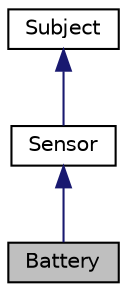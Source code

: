 digraph "Battery"
{
 // LATEX_PDF_SIZE
  edge [fontname="Helvetica",fontsize="10",labelfontname="Helvetica",labelfontsize="10"];
  node [fontname="Helvetica",fontsize="10",shape=record];
  Node1 [label="Battery",height=0.2,width=0.4,color="black", fillcolor="grey75", style="filled", fontcolor="black",tooltip="Represents a battery sensor in the vehicle, extending the Sensor class."];
  Node2 -> Node1 [dir="back",color="midnightblue",fontsize="10",style="solid",fontname="Helvetica"];
  Node2 [label="Sensor",height=0.2,width=0.4,color="black", fillcolor="white", style="filled",URL="$classSensor.html",tooltip="Abstract base class representing a generic sensor."];
  Node3 -> Node2 [dir="back",color="midnightblue",fontsize="10",style="solid",fontname="Helvetica"];
  Node3 [label="Subject",height=0.2,width=0.4,color="black", fillcolor="white", style="filled",URL="$classSubject.html",tooltip="Base class for subjects that notify observers of changes."];
}
